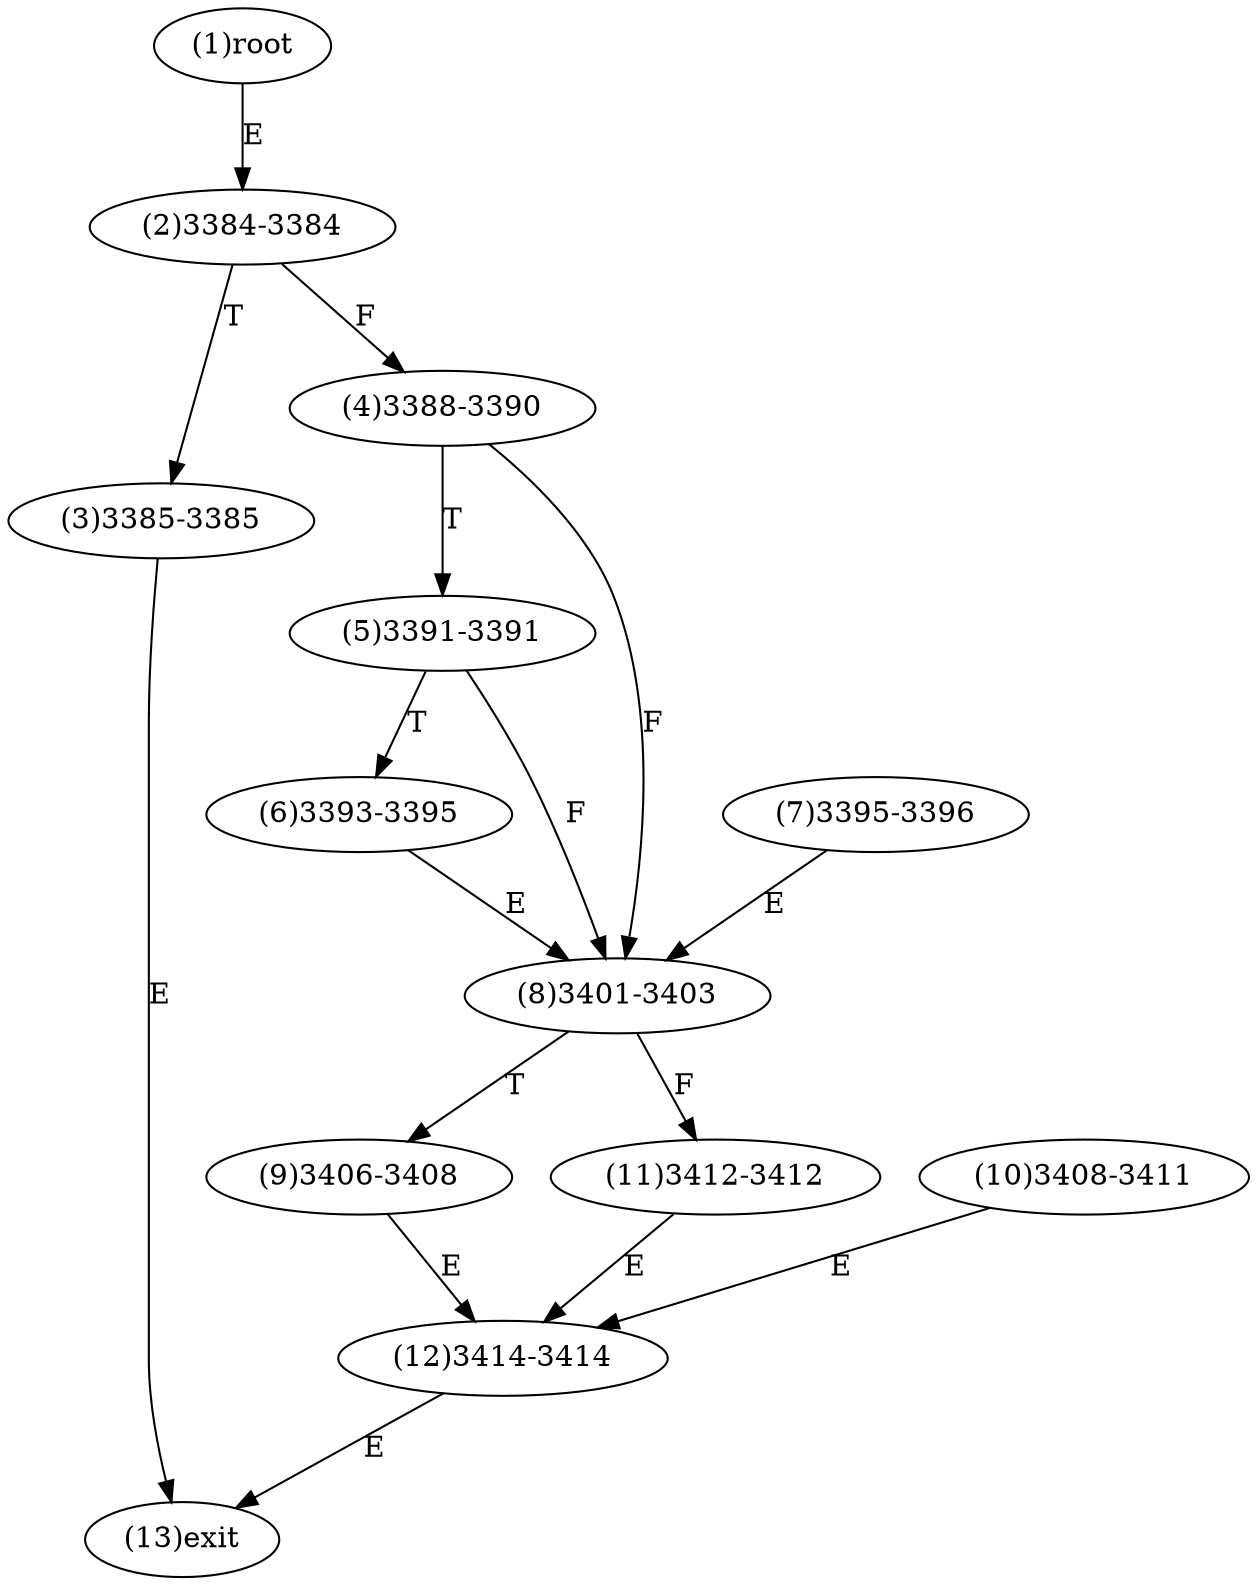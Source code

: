 digraph "" { 
1[ label="(1)root"];
2[ label="(2)3384-3384"];
3[ label="(3)3385-3385"];
4[ label="(4)3388-3390"];
5[ label="(5)3391-3391"];
6[ label="(6)3393-3395"];
7[ label="(7)3395-3396"];
8[ label="(8)3401-3403"];
9[ label="(9)3406-3408"];
10[ label="(10)3408-3411"];
11[ label="(11)3412-3412"];
12[ label="(12)3414-3414"];
13[ label="(13)exit"];
1->2[ label="E"];
2->4[ label="F"];
2->3[ label="T"];
3->13[ label="E"];
4->8[ label="F"];
4->5[ label="T"];
5->8[ label="F"];
5->6[ label="T"];
6->8[ label="E"];
7->8[ label="E"];
8->11[ label="F"];
8->9[ label="T"];
9->12[ label="E"];
10->12[ label="E"];
11->12[ label="E"];
12->13[ label="E"];
}